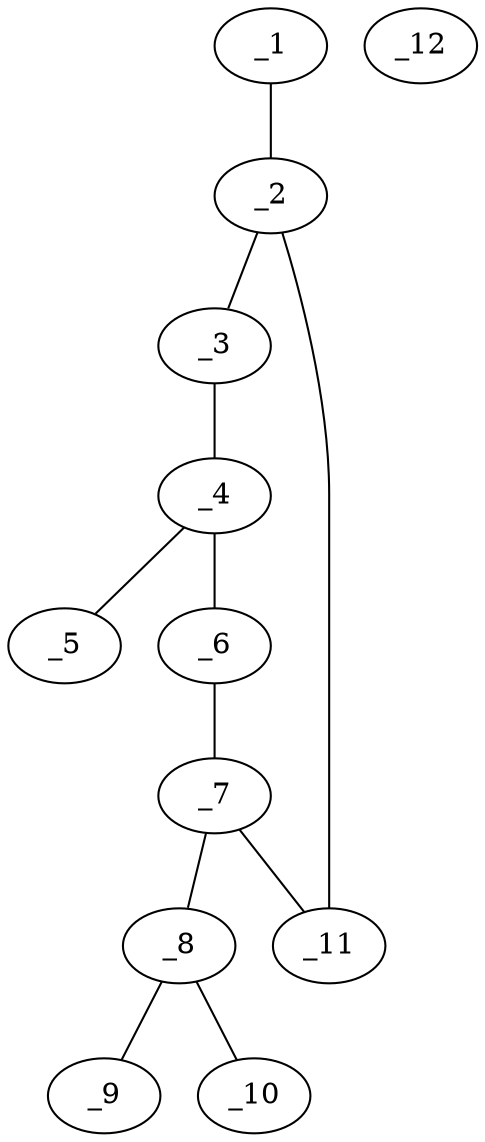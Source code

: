 graph molid627082 {
	_1	 [charge=0,
		chem=2,
		symbol="O  ",
		x=2,
		y="-1.75"];
	_2	 [charge=0,
		chem=1,
		symbol="C  ",
		x="2.866",
		y="-1.25"];
	_1 -- _2	 [valence=1];
	_3	 [charge=0,
		chem=4,
		symbol="N  ",
		x="3.7321",
		y="-1.75"];
	_2 -- _3	 [valence=1];
	_11	 [charge=0,
		chem=1,
		symbol="C  ",
		x="2.866",
		y="-0.25"];
	_2 -- _11	 [valence=2];
	_4	 [charge=0,
		chem=1,
		symbol="C  ",
		x="4.5981",
		y="-1.25"];
	_3 -- _4	 [valence=2];
	_5	 [charge=0,
		chem=2,
		symbol="O  ",
		x="5.4641",
		y="-1.75"];
	_4 -- _5	 [valence=1];
	_6	 [charge=0,
		chem=4,
		symbol="N  ",
		x="4.5981",
		y="-0.25"];
	_4 -- _6	 [valence=1];
	_7	 [charge=0,
		chem=1,
		symbol="C  ",
		x="3.7321",
		y="0.25"];
	_6 -- _7	 [valence=2];
	_8	 [charge=0,
		chem=1,
		symbol="C  ",
		x="3.7321",
		y="1.25"];
	_7 -- _8	 [valence=1];
	_7 -- _11	 [valence=1];
	_9	 [charge=0,
		chem=2,
		symbol="O  ",
		x="4.5981",
		y="1.75"];
	_8 -- _9	 [valence=2];
	_10	 [charge=0,
		chem=2,
		symbol="O  ",
		x="2.866",
		y="1.75"];
	_8 -- _10	 [valence=1];
	_12	 [charge=0,
		chem=29,
		symbol="Na ",
		x="7.4641",
		y=0];
}
